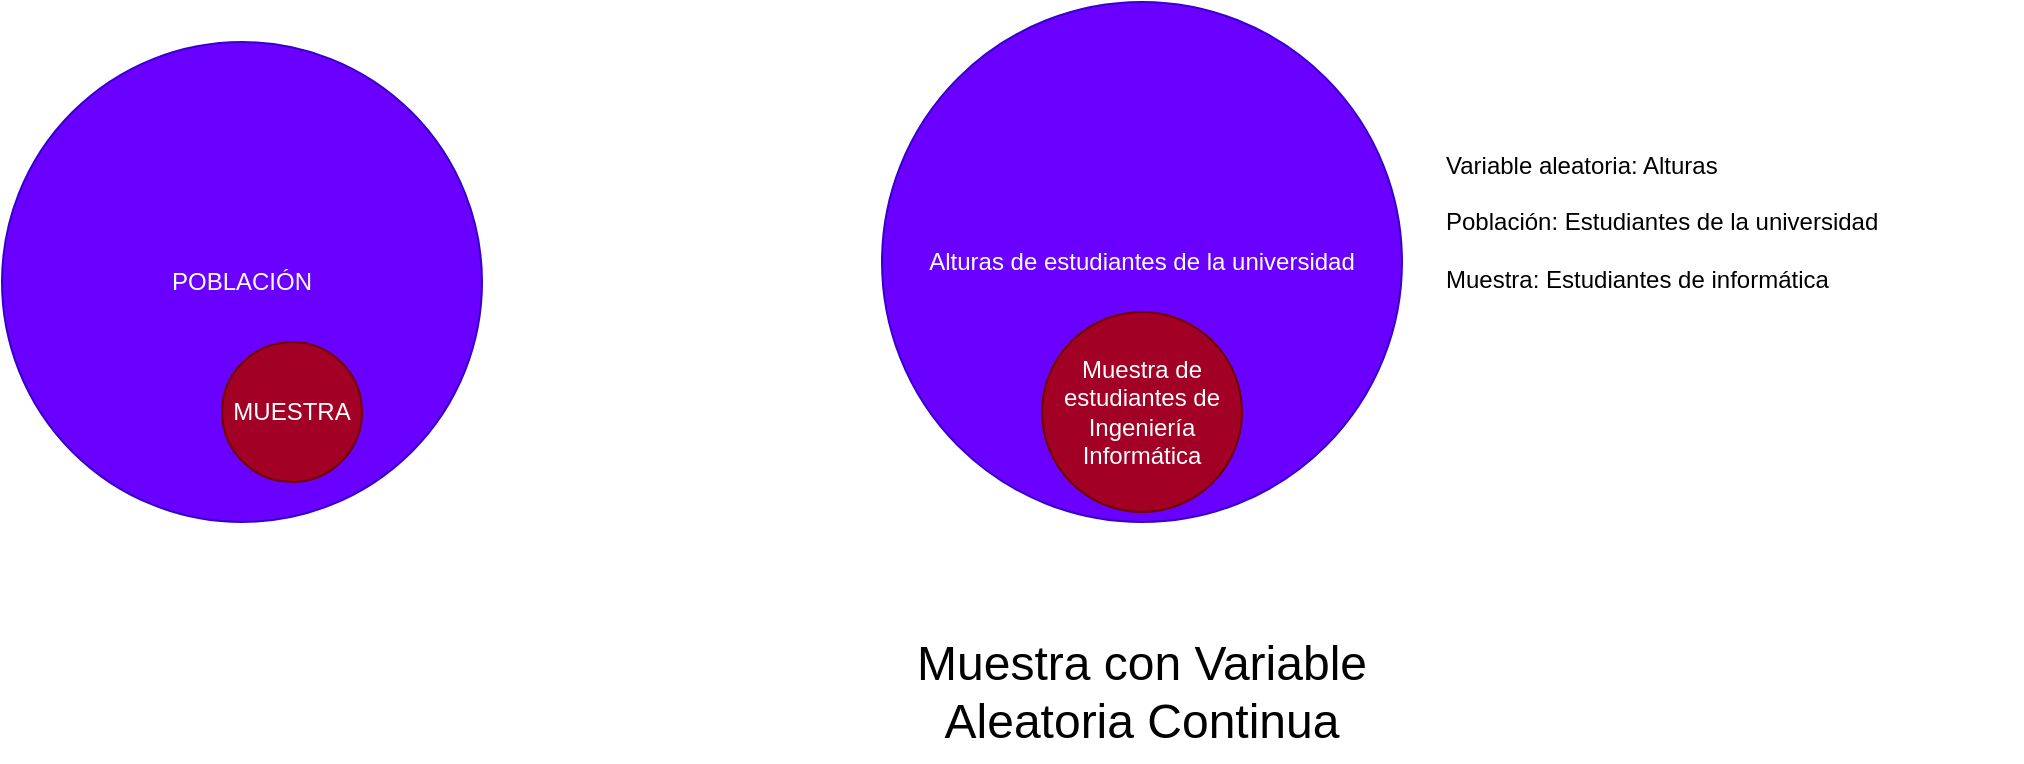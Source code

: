 <mxfile version="24.7.5">
  <diagram name="Page-1" id="2sJVNby1LgSEMNk1-PV5">
    <mxGraphModel dx="1434" dy="879" grid="1" gridSize="10" guides="1" tooltips="1" connect="1" arrows="1" fold="1" page="0" pageScale="1" pageWidth="850" pageHeight="1100" math="0" shadow="0">
      <root>
        <mxCell id="0" />
        <mxCell id="1" parent="0" />
        <mxCell id="nzXC6F38BJRtRWUt-cYX-1" value="POBLACIÓN" style="ellipse;whiteSpace=wrap;html=1;aspect=fixed;fillColor=#6a00ff;fontColor=#ffffff;strokeColor=#3700CC;" parent="1" vertex="1">
          <mxGeometry x="140" y="260" width="240" height="240" as="geometry" />
        </mxCell>
        <mxCell id="nzXC6F38BJRtRWUt-cYX-2" value="MUESTRA" style="ellipse;whiteSpace=wrap;html=1;aspect=fixed;fillColor=#a20025;fontColor=#ffffff;strokeColor=#6F0000;" parent="1" vertex="1">
          <mxGeometry x="250" y="410" width="70" height="70" as="geometry" />
        </mxCell>
        <mxCell id="nzXC6F38BJRtRWUt-cYX-3" value="Alturas de estudiantes de la universidad" style="ellipse;whiteSpace=wrap;html=1;aspect=fixed;fillColor=#6a00ff;fontColor=#ffffff;strokeColor=#3700CC;" parent="1" vertex="1">
          <mxGeometry x="580" y="240" width="260" height="260" as="geometry" />
        </mxCell>
        <mxCell id="nzXC6F38BJRtRWUt-cYX-4" value="Muestra de estudiantes de Ingeniería Informática" style="ellipse;whiteSpace=wrap;html=1;aspect=fixed;fillColor=#a20025;fontColor=#ffffff;strokeColor=#6F0000;" parent="1" vertex="1">
          <mxGeometry x="660" y="395" width="100" height="100" as="geometry" />
        </mxCell>
        <mxCell id="nzXC6F38BJRtRWUt-cYX-5" value="Variable aleatoria: Alturas&lt;div&gt;&lt;br&gt;&lt;/div&gt;&lt;div&gt;Población: Estudiantes de la universidad&lt;/div&gt;&lt;div&gt;&lt;br&gt;&lt;/div&gt;&lt;div&gt;Muestra: Estudiantes de informática&lt;/div&gt;" style="text;html=1;align=left;verticalAlign=middle;whiteSpace=wrap;rounded=0;" parent="1" vertex="1">
          <mxGeometry x="860" y="260" width="290" height="180" as="geometry" />
        </mxCell>
        <mxCell id="cdzvNs5AJnSTQuEF8yzZ-1" value="Muestra con Variable Aleatoria Continua" style="text;html=1;align=center;verticalAlign=middle;whiteSpace=wrap;rounded=0;fontSize=24;" vertex="1" parent="1">
          <mxGeometry x="580" y="550" width="260" height="70" as="geometry" />
        </mxCell>
      </root>
    </mxGraphModel>
  </diagram>
</mxfile>
